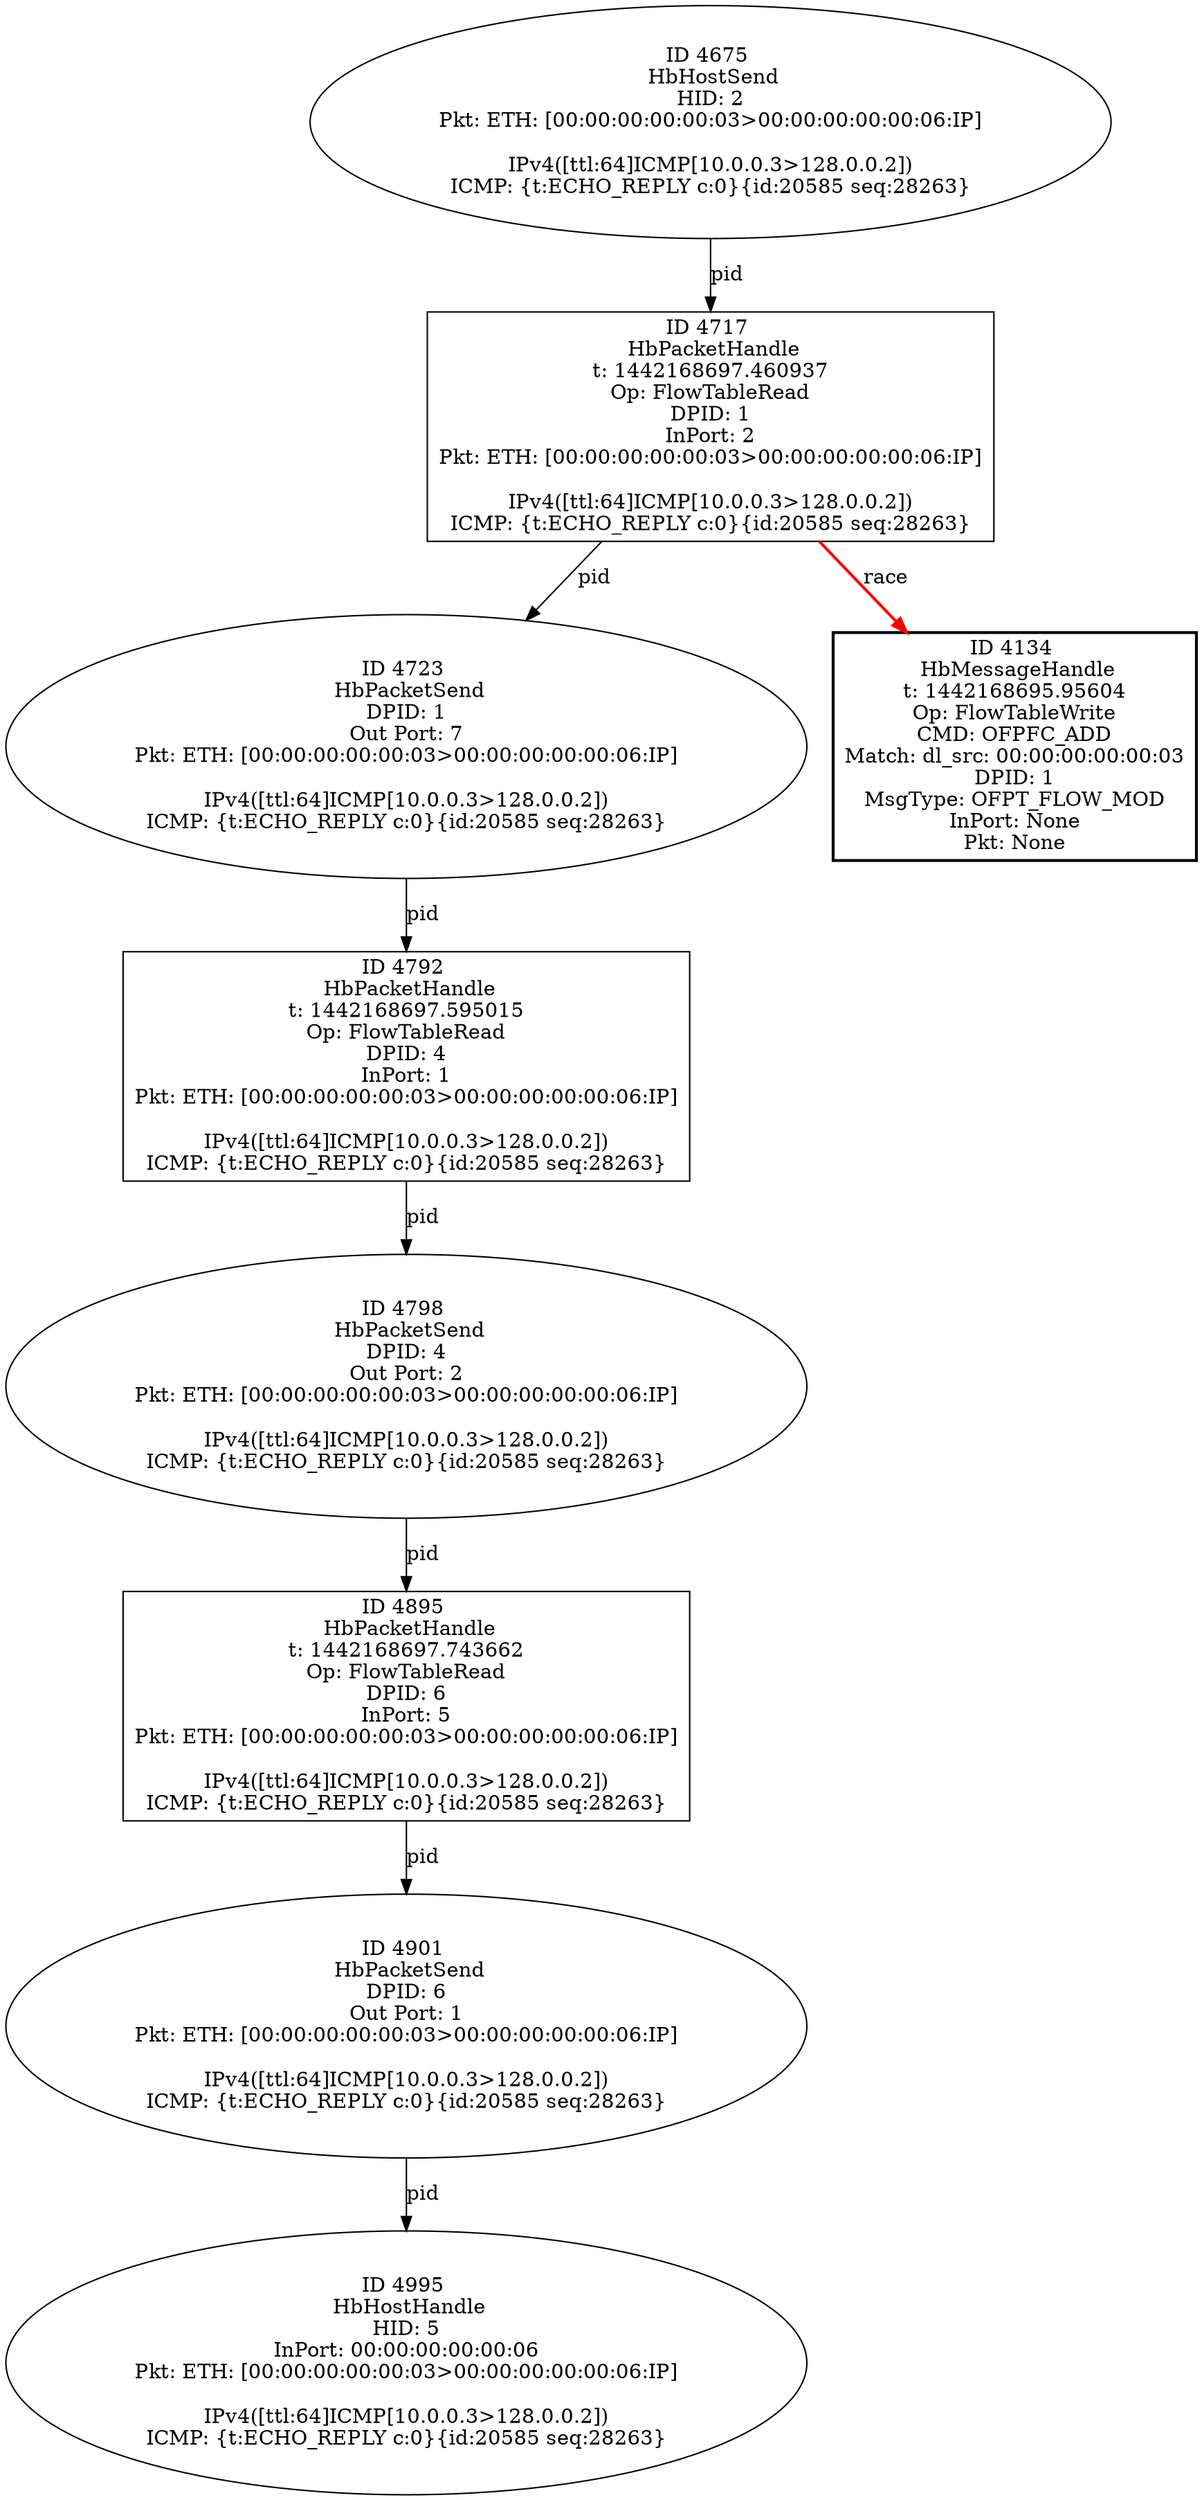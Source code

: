 strict digraph G {
4675 [shape=oval, event=<hb_events.HbHostSend object at 0x107c8ebd0>, label="ID 4675 
 HbHostSend
HID: 2
Pkt: ETH: [00:00:00:00:00:03>00:00:00:00:00:06:IP]

IPv4([ttl:64]ICMP[10.0.0.3>128.0.0.2])
ICMP: {t:ECHO_REPLY c:0}{id:20585 seq:28263}"];
4723 [shape=oval, event=<hb_events.HbPacketSend object at 0x107cb9310>, label="ID 4723 
 HbPacketSend
DPID: 1
Out Port: 7
Pkt: ETH: [00:00:00:00:00:03>00:00:00:00:00:06:IP]

IPv4([ttl:64]ICMP[10.0.0.3>128.0.0.2])
ICMP: {t:ECHO_REPLY c:0}{id:20585 seq:28263}"];
4901 [shape=oval, event=<hb_events.HbPacketSend object at 0x107d49c90>, label="ID 4901 
 HbPacketSend
DPID: 6
Out Port: 1
Pkt: ETH: [00:00:00:00:00:03>00:00:00:00:00:06:IP]

IPv4([ttl:64]ICMP[10.0.0.3>128.0.0.2])
ICMP: {t:ECHO_REPLY c:0}{id:20585 seq:28263}"];
4134 [shape=box, style=bold, event=<hb_events.HbMessageHandle object at 0x107ac0e10>, label="ID 4134 
 HbMessageHandle
t: 1442168695.95604
Op: FlowTableWrite
CMD: OFPFC_ADD
Match: dl_src: 00:00:00:00:00:03
DPID: 1
MsgType: OFPT_FLOW_MOD
InPort: None
Pkt: None"];
4717 [shape=box, event=<hb_events.HbPacketHandle object at 0x107cb9b10>, label="ID 4717 
 HbPacketHandle
t: 1442168697.460937
Op: FlowTableRead
DPID: 1
InPort: 2
Pkt: ETH: [00:00:00:00:00:03>00:00:00:00:00:06:IP]

IPv4([ttl:64]ICMP[10.0.0.3>128.0.0.2])
ICMP: {t:ECHO_REPLY c:0}{id:20585 seq:28263}"];
4995 [shape=oval, event=<hb_events.HbHostHandle object at 0x107d98d90>, label="ID 4995 
 HbHostHandle
HID: 5
InPort: 00:00:00:00:00:06
Pkt: ETH: [00:00:00:00:00:03>00:00:00:00:00:06:IP]

IPv4([ttl:64]ICMP[10.0.0.3>128.0.0.2])
ICMP: {t:ECHO_REPLY c:0}{id:20585 seq:28263}"];
4792 [shape=box, event=<hb_events.HbPacketHandle object at 0x107cf3250>, label="ID 4792 
 HbPacketHandle
t: 1442168697.595015
Op: FlowTableRead
DPID: 4
InPort: 1
Pkt: ETH: [00:00:00:00:00:03>00:00:00:00:00:06:IP]

IPv4([ttl:64]ICMP[10.0.0.3>128.0.0.2])
ICMP: {t:ECHO_REPLY c:0}{id:20585 seq:28263}"];
4798 [shape=oval, event=<hb_events.HbPacketSend object at 0x107d02350>, label="ID 4798 
 HbPacketSend
DPID: 4
Out Port: 2
Pkt: ETH: [00:00:00:00:00:03>00:00:00:00:00:06:IP]

IPv4([ttl:64]ICMP[10.0.0.3>128.0.0.2])
ICMP: {t:ECHO_REPLY c:0}{id:20585 seq:28263}"];
4895 [shape=box, event=<hb_events.HbPacketHandle object at 0x107d49850>, label="ID 4895 
 HbPacketHandle
t: 1442168697.743662
Op: FlowTableRead
DPID: 6
InPort: 5
Pkt: ETH: [00:00:00:00:00:03>00:00:00:00:00:06:IP]

IPv4([ttl:64]ICMP[10.0.0.3>128.0.0.2])
ICMP: {t:ECHO_REPLY c:0}{id:20585 seq:28263}"];
4723 -> 4792  [rel=pid, label=pid];
4901 -> 4995  [rel=pid, label=pid];
4717 -> 4723  [rel=pid, label=pid];
4717 -> 4134  [harmful=True, color=red, style=bold, rel=race, label=race];
4675 -> 4717  [rel=pid, label=pid];
4792 -> 4798  [rel=pid, label=pid];
4798 -> 4895  [rel=pid, label=pid];
4895 -> 4901  [rel=pid, label=pid];
}
